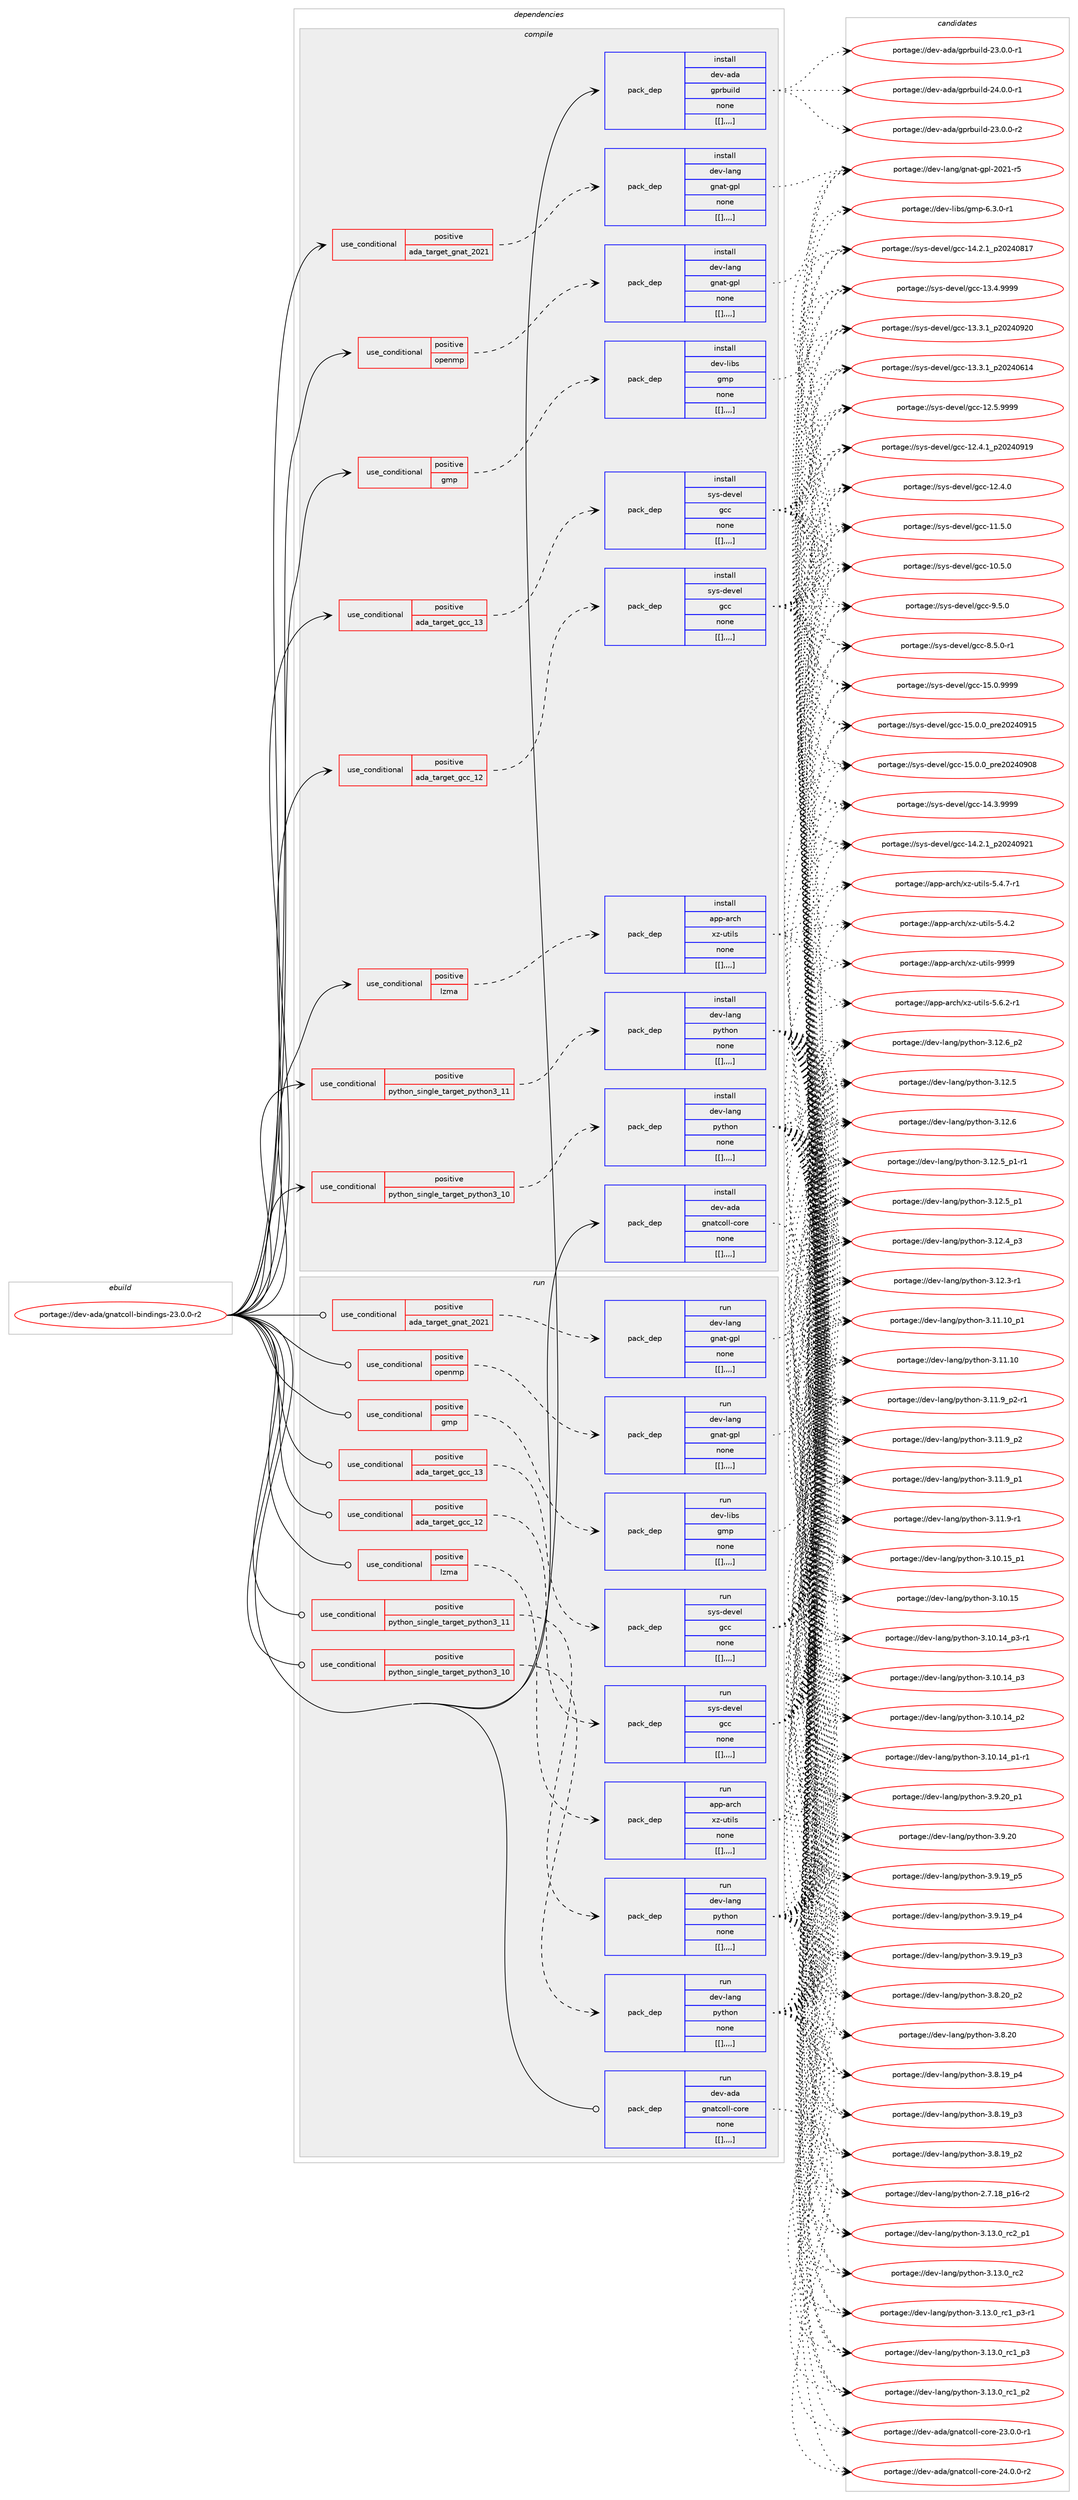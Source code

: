 digraph prolog {

# *************
# Graph options
# *************

newrank=true;
concentrate=true;
compound=true;
graph [rankdir=LR,fontname=Helvetica,fontsize=10,ranksep=1.5];#, ranksep=2.5, nodesep=0.2];
edge  [arrowhead=vee];
node  [fontname=Helvetica,fontsize=10];

# **********
# The ebuild
# **********

subgraph cluster_leftcol {
color=gray;
label=<<i>ebuild</i>>;
id [label="portage://dev-ada/gnatcoll-bindings-23.0.0-r2", color=red, width=4, href="../dev-ada/gnatcoll-bindings-23.0.0-r2.svg"];
}

# ****************
# The dependencies
# ****************

subgraph cluster_midcol {
color=gray;
label=<<i>dependencies</i>>;
subgraph cluster_compile {
fillcolor="#eeeeee";
style=filled;
label=<<i>compile</i>>;
subgraph cond16712 {
dependency63260 [label=<<TABLE BORDER="0" CELLBORDER="1" CELLSPACING="0" CELLPADDING="4"><TR><TD ROWSPAN="3" CELLPADDING="10">use_conditional</TD></TR><TR><TD>positive</TD></TR><TR><TD>ada_target_gcc_12</TD></TR></TABLE>>, shape=none, color=red];
subgraph pack45631 {
dependency63261 [label=<<TABLE BORDER="0" CELLBORDER="1" CELLSPACING="0" CELLPADDING="4" WIDTH="220"><TR><TD ROWSPAN="6" CELLPADDING="30">pack_dep</TD></TR><TR><TD WIDTH="110">install</TD></TR><TR><TD>sys-devel</TD></TR><TR><TD>gcc</TD></TR><TR><TD>none</TD></TR><TR><TD>[[],,,,]</TD></TR></TABLE>>, shape=none, color=blue];
}
dependency63260:e -> dependency63261:w [weight=20,style="dashed",arrowhead="vee"];
}
id:e -> dependency63260:w [weight=20,style="solid",arrowhead="vee"];
subgraph cond16713 {
dependency63262 [label=<<TABLE BORDER="0" CELLBORDER="1" CELLSPACING="0" CELLPADDING="4"><TR><TD ROWSPAN="3" CELLPADDING="10">use_conditional</TD></TR><TR><TD>positive</TD></TR><TR><TD>ada_target_gcc_13</TD></TR></TABLE>>, shape=none, color=red];
subgraph pack45632 {
dependency63263 [label=<<TABLE BORDER="0" CELLBORDER="1" CELLSPACING="0" CELLPADDING="4" WIDTH="220"><TR><TD ROWSPAN="6" CELLPADDING="30">pack_dep</TD></TR><TR><TD WIDTH="110">install</TD></TR><TR><TD>sys-devel</TD></TR><TR><TD>gcc</TD></TR><TR><TD>none</TD></TR><TR><TD>[[],,,,]</TD></TR></TABLE>>, shape=none, color=blue];
}
dependency63262:e -> dependency63263:w [weight=20,style="dashed",arrowhead="vee"];
}
id:e -> dependency63262:w [weight=20,style="solid",arrowhead="vee"];
subgraph cond16714 {
dependency63264 [label=<<TABLE BORDER="0" CELLBORDER="1" CELLSPACING="0" CELLPADDING="4"><TR><TD ROWSPAN="3" CELLPADDING="10">use_conditional</TD></TR><TR><TD>positive</TD></TR><TR><TD>ada_target_gnat_2021</TD></TR></TABLE>>, shape=none, color=red];
subgraph pack45633 {
dependency63265 [label=<<TABLE BORDER="0" CELLBORDER="1" CELLSPACING="0" CELLPADDING="4" WIDTH="220"><TR><TD ROWSPAN="6" CELLPADDING="30">pack_dep</TD></TR><TR><TD WIDTH="110">install</TD></TR><TR><TD>dev-lang</TD></TR><TR><TD>gnat-gpl</TD></TR><TR><TD>none</TD></TR><TR><TD>[[],,,,]</TD></TR></TABLE>>, shape=none, color=blue];
}
dependency63264:e -> dependency63265:w [weight=20,style="dashed",arrowhead="vee"];
}
id:e -> dependency63264:w [weight=20,style="solid",arrowhead="vee"];
subgraph cond16715 {
dependency63266 [label=<<TABLE BORDER="0" CELLBORDER="1" CELLSPACING="0" CELLPADDING="4"><TR><TD ROWSPAN="3" CELLPADDING="10">use_conditional</TD></TR><TR><TD>positive</TD></TR><TR><TD>gmp</TD></TR></TABLE>>, shape=none, color=red];
subgraph pack45634 {
dependency63267 [label=<<TABLE BORDER="0" CELLBORDER="1" CELLSPACING="0" CELLPADDING="4" WIDTH="220"><TR><TD ROWSPAN="6" CELLPADDING="30">pack_dep</TD></TR><TR><TD WIDTH="110">install</TD></TR><TR><TD>dev-libs</TD></TR><TR><TD>gmp</TD></TR><TR><TD>none</TD></TR><TR><TD>[[],,,,]</TD></TR></TABLE>>, shape=none, color=blue];
}
dependency63266:e -> dependency63267:w [weight=20,style="dashed",arrowhead="vee"];
}
id:e -> dependency63266:w [weight=20,style="solid",arrowhead="vee"];
subgraph cond16716 {
dependency63268 [label=<<TABLE BORDER="0" CELLBORDER="1" CELLSPACING="0" CELLPADDING="4"><TR><TD ROWSPAN="3" CELLPADDING="10">use_conditional</TD></TR><TR><TD>positive</TD></TR><TR><TD>lzma</TD></TR></TABLE>>, shape=none, color=red];
subgraph pack45635 {
dependency63269 [label=<<TABLE BORDER="0" CELLBORDER="1" CELLSPACING="0" CELLPADDING="4" WIDTH="220"><TR><TD ROWSPAN="6" CELLPADDING="30">pack_dep</TD></TR><TR><TD WIDTH="110">install</TD></TR><TR><TD>app-arch</TD></TR><TR><TD>xz-utils</TD></TR><TR><TD>none</TD></TR><TR><TD>[[],,,,]</TD></TR></TABLE>>, shape=none, color=blue];
}
dependency63268:e -> dependency63269:w [weight=20,style="dashed",arrowhead="vee"];
}
id:e -> dependency63268:w [weight=20,style="solid",arrowhead="vee"];
subgraph cond16717 {
dependency63270 [label=<<TABLE BORDER="0" CELLBORDER="1" CELLSPACING="0" CELLPADDING="4"><TR><TD ROWSPAN="3" CELLPADDING="10">use_conditional</TD></TR><TR><TD>positive</TD></TR><TR><TD>openmp</TD></TR></TABLE>>, shape=none, color=red];
subgraph pack45636 {
dependency63271 [label=<<TABLE BORDER="0" CELLBORDER="1" CELLSPACING="0" CELLPADDING="4" WIDTH="220"><TR><TD ROWSPAN="6" CELLPADDING="30">pack_dep</TD></TR><TR><TD WIDTH="110">install</TD></TR><TR><TD>dev-lang</TD></TR><TR><TD>gnat-gpl</TD></TR><TR><TD>none</TD></TR><TR><TD>[[],,,,]</TD></TR></TABLE>>, shape=none, color=blue];
}
dependency63270:e -> dependency63271:w [weight=20,style="dashed",arrowhead="vee"];
}
id:e -> dependency63270:w [weight=20,style="solid",arrowhead="vee"];
subgraph cond16718 {
dependency63272 [label=<<TABLE BORDER="0" CELLBORDER="1" CELLSPACING="0" CELLPADDING="4"><TR><TD ROWSPAN="3" CELLPADDING="10">use_conditional</TD></TR><TR><TD>positive</TD></TR><TR><TD>python_single_target_python3_10</TD></TR></TABLE>>, shape=none, color=red];
subgraph pack45637 {
dependency63273 [label=<<TABLE BORDER="0" CELLBORDER="1" CELLSPACING="0" CELLPADDING="4" WIDTH="220"><TR><TD ROWSPAN="6" CELLPADDING="30">pack_dep</TD></TR><TR><TD WIDTH="110">install</TD></TR><TR><TD>dev-lang</TD></TR><TR><TD>python</TD></TR><TR><TD>none</TD></TR><TR><TD>[[],,,,]</TD></TR></TABLE>>, shape=none, color=blue];
}
dependency63272:e -> dependency63273:w [weight=20,style="dashed",arrowhead="vee"];
}
id:e -> dependency63272:w [weight=20,style="solid",arrowhead="vee"];
subgraph cond16719 {
dependency63274 [label=<<TABLE BORDER="0" CELLBORDER="1" CELLSPACING="0" CELLPADDING="4"><TR><TD ROWSPAN="3" CELLPADDING="10">use_conditional</TD></TR><TR><TD>positive</TD></TR><TR><TD>python_single_target_python3_11</TD></TR></TABLE>>, shape=none, color=red];
subgraph pack45638 {
dependency63275 [label=<<TABLE BORDER="0" CELLBORDER="1" CELLSPACING="0" CELLPADDING="4" WIDTH="220"><TR><TD ROWSPAN="6" CELLPADDING="30">pack_dep</TD></TR><TR><TD WIDTH="110">install</TD></TR><TR><TD>dev-lang</TD></TR><TR><TD>python</TD></TR><TR><TD>none</TD></TR><TR><TD>[[],,,,]</TD></TR></TABLE>>, shape=none, color=blue];
}
dependency63274:e -> dependency63275:w [weight=20,style="dashed",arrowhead="vee"];
}
id:e -> dependency63274:w [weight=20,style="solid",arrowhead="vee"];
subgraph pack45639 {
dependency63276 [label=<<TABLE BORDER="0" CELLBORDER="1" CELLSPACING="0" CELLPADDING="4" WIDTH="220"><TR><TD ROWSPAN="6" CELLPADDING="30">pack_dep</TD></TR><TR><TD WIDTH="110">install</TD></TR><TR><TD>dev-ada</TD></TR><TR><TD>gnatcoll-core</TD></TR><TR><TD>none</TD></TR><TR><TD>[[],,,,]</TD></TR></TABLE>>, shape=none, color=blue];
}
id:e -> dependency63276:w [weight=20,style="solid",arrowhead="vee"];
subgraph pack45640 {
dependency63277 [label=<<TABLE BORDER="0" CELLBORDER="1" CELLSPACING="0" CELLPADDING="4" WIDTH="220"><TR><TD ROWSPAN="6" CELLPADDING="30">pack_dep</TD></TR><TR><TD WIDTH="110">install</TD></TR><TR><TD>dev-ada</TD></TR><TR><TD>gprbuild</TD></TR><TR><TD>none</TD></TR><TR><TD>[[],,,,]</TD></TR></TABLE>>, shape=none, color=blue];
}
id:e -> dependency63277:w [weight=20,style="solid",arrowhead="vee"];
}
subgraph cluster_compileandrun {
fillcolor="#eeeeee";
style=filled;
label=<<i>compile and run</i>>;
}
subgraph cluster_run {
fillcolor="#eeeeee";
style=filled;
label=<<i>run</i>>;
subgraph cond16720 {
dependency63278 [label=<<TABLE BORDER="0" CELLBORDER="1" CELLSPACING="0" CELLPADDING="4"><TR><TD ROWSPAN="3" CELLPADDING="10">use_conditional</TD></TR><TR><TD>positive</TD></TR><TR><TD>ada_target_gcc_12</TD></TR></TABLE>>, shape=none, color=red];
subgraph pack45641 {
dependency63279 [label=<<TABLE BORDER="0" CELLBORDER="1" CELLSPACING="0" CELLPADDING="4" WIDTH="220"><TR><TD ROWSPAN="6" CELLPADDING="30">pack_dep</TD></TR><TR><TD WIDTH="110">run</TD></TR><TR><TD>sys-devel</TD></TR><TR><TD>gcc</TD></TR><TR><TD>none</TD></TR><TR><TD>[[],,,,]</TD></TR></TABLE>>, shape=none, color=blue];
}
dependency63278:e -> dependency63279:w [weight=20,style="dashed",arrowhead="vee"];
}
id:e -> dependency63278:w [weight=20,style="solid",arrowhead="odot"];
subgraph cond16721 {
dependency63280 [label=<<TABLE BORDER="0" CELLBORDER="1" CELLSPACING="0" CELLPADDING="4"><TR><TD ROWSPAN="3" CELLPADDING="10">use_conditional</TD></TR><TR><TD>positive</TD></TR><TR><TD>ada_target_gcc_13</TD></TR></TABLE>>, shape=none, color=red];
subgraph pack45642 {
dependency63281 [label=<<TABLE BORDER="0" CELLBORDER="1" CELLSPACING="0" CELLPADDING="4" WIDTH="220"><TR><TD ROWSPAN="6" CELLPADDING="30">pack_dep</TD></TR><TR><TD WIDTH="110">run</TD></TR><TR><TD>sys-devel</TD></TR><TR><TD>gcc</TD></TR><TR><TD>none</TD></TR><TR><TD>[[],,,,]</TD></TR></TABLE>>, shape=none, color=blue];
}
dependency63280:e -> dependency63281:w [weight=20,style="dashed",arrowhead="vee"];
}
id:e -> dependency63280:w [weight=20,style="solid",arrowhead="odot"];
subgraph cond16722 {
dependency63282 [label=<<TABLE BORDER="0" CELLBORDER="1" CELLSPACING="0" CELLPADDING="4"><TR><TD ROWSPAN="3" CELLPADDING="10">use_conditional</TD></TR><TR><TD>positive</TD></TR><TR><TD>ada_target_gnat_2021</TD></TR></TABLE>>, shape=none, color=red];
subgraph pack45643 {
dependency63283 [label=<<TABLE BORDER="0" CELLBORDER="1" CELLSPACING="0" CELLPADDING="4" WIDTH="220"><TR><TD ROWSPAN="6" CELLPADDING="30">pack_dep</TD></TR><TR><TD WIDTH="110">run</TD></TR><TR><TD>dev-lang</TD></TR><TR><TD>gnat-gpl</TD></TR><TR><TD>none</TD></TR><TR><TD>[[],,,,]</TD></TR></TABLE>>, shape=none, color=blue];
}
dependency63282:e -> dependency63283:w [weight=20,style="dashed",arrowhead="vee"];
}
id:e -> dependency63282:w [weight=20,style="solid",arrowhead="odot"];
subgraph cond16723 {
dependency63284 [label=<<TABLE BORDER="0" CELLBORDER="1" CELLSPACING="0" CELLPADDING="4"><TR><TD ROWSPAN="3" CELLPADDING="10">use_conditional</TD></TR><TR><TD>positive</TD></TR><TR><TD>gmp</TD></TR></TABLE>>, shape=none, color=red];
subgraph pack45644 {
dependency63285 [label=<<TABLE BORDER="0" CELLBORDER="1" CELLSPACING="0" CELLPADDING="4" WIDTH="220"><TR><TD ROWSPAN="6" CELLPADDING="30">pack_dep</TD></TR><TR><TD WIDTH="110">run</TD></TR><TR><TD>dev-libs</TD></TR><TR><TD>gmp</TD></TR><TR><TD>none</TD></TR><TR><TD>[[],,,,]</TD></TR></TABLE>>, shape=none, color=blue];
}
dependency63284:e -> dependency63285:w [weight=20,style="dashed",arrowhead="vee"];
}
id:e -> dependency63284:w [weight=20,style="solid",arrowhead="odot"];
subgraph cond16724 {
dependency63286 [label=<<TABLE BORDER="0" CELLBORDER="1" CELLSPACING="0" CELLPADDING="4"><TR><TD ROWSPAN="3" CELLPADDING="10">use_conditional</TD></TR><TR><TD>positive</TD></TR><TR><TD>lzma</TD></TR></TABLE>>, shape=none, color=red];
subgraph pack45645 {
dependency63287 [label=<<TABLE BORDER="0" CELLBORDER="1" CELLSPACING="0" CELLPADDING="4" WIDTH="220"><TR><TD ROWSPAN="6" CELLPADDING="30">pack_dep</TD></TR><TR><TD WIDTH="110">run</TD></TR><TR><TD>app-arch</TD></TR><TR><TD>xz-utils</TD></TR><TR><TD>none</TD></TR><TR><TD>[[],,,,]</TD></TR></TABLE>>, shape=none, color=blue];
}
dependency63286:e -> dependency63287:w [weight=20,style="dashed",arrowhead="vee"];
}
id:e -> dependency63286:w [weight=20,style="solid",arrowhead="odot"];
subgraph cond16725 {
dependency63288 [label=<<TABLE BORDER="0" CELLBORDER="1" CELLSPACING="0" CELLPADDING="4"><TR><TD ROWSPAN="3" CELLPADDING="10">use_conditional</TD></TR><TR><TD>positive</TD></TR><TR><TD>openmp</TD></TR></TABLE>>, shape=none, color=red];
subgraph pack45646 {
dependency63289 [label=<<TABLE BORDER="0" CELLBORDER="1" CELLSPACING="0" CELLPADDING="4" WIDTH="220"><TR><TD ROWSPAN="6" CELLPADDING="30">pack_dep</TD></TR><TR><TD WIDTH="110">run</TD></TR><TR><TD>dev-lang</TD></TR><TR><TD>gnat-gpl</TD></TR><TR><TD>none</TD></TR><TR><TD>[[],,,,]</TD></TR></TABLE>>, shape=none, color=blue];
}
dependency63288:e -> dependency63289:w [weight=20,style="dashed",arrowhead="vee"];
}
id:e -> dependency63288:w [weight=20,style="solid",arrowhead="odot"];
subgraph cond16726 {
dependency63290 [label=<<TABLE BORDER="0" CELLBORDER="1" CELLSPACING="0" CELLPADDING="4"><TR><TD ROWSPAN="3" CELLPADDING="10">use_conditional</TD></TR><TR><TD>positive</TD></TR><TR><TD>python_single_target_python3_10</TD></TR></TABLE>>, shape=none, color=red];
subgraph pack45647 {
dependency63291 [label=<<TABLE BORDER="0" CELLBORDER="1" CELLSPACING="0" CELLPADDING="4" WIDTH="220"><TR><TD ROWSPAN="6" CELLPADDING="30">pack_dep</TD></TR><TR><TD WIDTH="110">run</TD></TR><TR><TD>dev-lang</TD></TR><TR><TD>python</TD></TR><TR><TD>none</TD></TR><TR><TD>[[],,,,]</TD></TR></TABLE>>, shape=none, color=blue];
}
dependency63290:e -> dependency63291:w [weight=20,style="dashed",arrowhead="vee"];
}
id:e -> dependency63290:w [weight=20,style="solid",arrowhead="odot"];
subgraph cond16727 {
dependency63292 [label=<<TABLE BORDER="0" CELLBORDER="1" CELLSPACING="0" CELLPADDING="4"><TR><TD ROWSPAN="3" CELLPADDING="10">use_conditional</TD></TR><TR><TD>positive</TD></TR><TR><TD>python_single_target_python3_11</TD></TR></TABLE>>, shape=none, color=red];
subgraph pack45648 {
dependency63293 [label=<<TABLE BORDER="0" CELLBORDER="1" CELLSPACING="0" CELLPADDING="4" WIDTH="220"><TR><TD ROWSPAN="6" CELLPADDING="30">pack_dep</TD></TR><TR><TD WIDTH="110">run</TD></TR><TR><TD>dev-lang</TD></TR><TR><TD>python</TD></TR><TR><TD>none</TD></TR><TR><TD>[[],,,,]</TD></TR></TABLE>>, shape=none, color=blue];
}
dependency63292:e -> dependency63293:w [weight=20,style="dashed",arrowhead="vee"];
}
id:e -> dependency63292:w [weight=20,style="solid",arrowhead="odot"];
subgraph pack45649 {
dependency63294 [label=<<TABLE BORDER="0" CELLBORDER="1" CELLSPACING="0" CELLPADDING="4" WIDTH="220"><TR><TD ROWSPAN="6" CELLPADDING="30">pack_dep</TD></TR><TR><TD WIDTH="110">run</TD></TR><TR><TD>dev-ada</TD></TR><TR><TD>gnatcoll-core</TD></TR><TR><TD>none</TD></TR><TR><TD>[[],,,,]</TD></TR></TABLE>>, shape=none, color=blue];
}
id:e -> dependency63294:w [weight=20,style="solid",arrowhead="odot"];
}
}

# **************
# The candidates
# **************

subgraph cluster_choices {
rank=same;
color=gray;
label=<<i>candidates</i>>;

subgraph choice45631 {
color=black;
nodesep=1;
choice1151211154510010111810110847103999945495346484657575757 [label="portage://sys-devel/gcc-15.0.9999", color=red, width=4,href="../sys-devel/gcc-15.0.9999.svg"];
choice1151211154510010111810110847103999945495346484648951121141015048505248574953 [label="portage://sys-devel/gcc-15.0.0_pre20240915", color=red, width=4,href="../sys-devel/gcc-15.0.0_pre20240915.svg"];
choice1151211154510010111810110847103999945495346484648951121141015048505248574856 [label="portage://sys-devel/gcc-15.0.0_pre20240908", color=red, width=4,href="../sys-devel/gcc-15.0.0_pre20240908.svg"];
choice1151211154510010111810110847103999945495246514657575757 [label="portage://sys-devel/gcc-14.3.9999", color=red, width=4,href="../sys-devel/gcc-14.3.9999.svg"];
choice1151211154510010111810110847103999945495246504649951125048505248575049 [label="portage://sys-devel/gcc-14.2.1_p20240921", color=red, width=4,href="../sys-devel/gcc-14.2.1_p20240921.svg"];
choice1151211154510010111810110847103999945495246504649951125048505248564955 [label="portage://sys-devel/gcc-14.2.1_p20240817", color=red, width=4,href="../sys-devel/gcc-14.2.1_p20240817.svg"];
choice1151211154510010111810110847103999945495146524657575757 [label="portage://sys-devel/gcc-13.4.9999", color=red, width=4,href="../sys-devel/gcc-13.4.9999.svg"];
choice1151211154510010111810110847103999945495146514649951125048505248575048 [label="portage://sys-devel/gcc-13.3.1_p20240920", color=red, width=4,href="../sys-devel/gcc-13.3.1_p20240920.svg"];
choice1151211154510010111810110847103999945495146514649951125048505248544952 [label="portage://sys-devel/gcc-13.3.1_p20240614", color=red, width=4,href="../sys-devel/gcc-13.3.1_p20240614.svg"];
choice1151211154510010111810110847103999945495046534657575757 [label="portage://sys-devel/gcc-12.5.9999", color=red, width=4,href="../sys-devel/gcc-12.5.9999.svg"];
choice1151211154510010111810110847103999945495046524649951125048505248574957 [label="portage://sys-devel/gcc-12.4.1_p20240919", color=red, width=4,href="../sys-devel/gcc-12.4.1_p20240919.svg"];
choice1151211154510010111810110847103999945495046524648 [label="portage://sys-devel/gcc-12.4.0", color=red, width=4,href="../sys-devel/gcc-12.4.0.svg"];
choice1151211154510010111810110847103999945494946534648 [label="portage://sys-devel/gcc-11.5.0", color=red, width=4,href="../sys-devel/gcc-11.5.0.svg"];
choice1151211154510010111810110847103999945494846534648 [label="portage://sys-devel/gcc-10.5.0", color=red, width=4,href="../sys-devel/gcc-10.5.0.svg"];
choice11512111545100101118101108471039999455746534648 [label="portage://sys-devel/gcc-9.5.0", color=red, width=4,href="../sys-devel/gcc-9.5.0.svg"];
choice115121115451001011181011084710399994556465346484511449 [label="portage://sys-devel/gcc-8.5.0-r1", color=red, width=4,href="../sys-devel/gcc-8.5.0-r1.svg"];
dependency63261:e -> choice1151211154510010111810110847103999945495346484657575757:w [style=dotted,weight="100"];
dependency63261:e -> choice1151211154510010111810110847103999945495346484648951121141015048505248574953:w [style=dotted,weight="100"];
dependency63261:e -> choice1151211154510010111810110847103999945495346484648951121141015048505248574856:w [style=dotted,weight="100"];
dependency63261:e -> choice1151211154510010111810110847103999945495246514657575757:w [style=dotted,weight="100"];
dependency63261:e -> choice1151211154510010111810110847103999945495246504649951125048505248575049:w [style=dotted,weight="100"];
dependency63261:e -> choice1151211154510010111810110847103999945495246504649951125048505248564955:w [style=dotted,weight="100"];
dependency63261:e -> choice1151211154510010111810110847103999945495146524657575757:w [style=dotted,weight="100"];
dependency63261:e -> choice1151211154510010111810110847103999945495146514649951125048505248575048:w [style=dotted,weight="100"];
dependency63261:e -> choice1151211154510010111810110847103999945495146514649951125048505248544952:w [style=dotted,weight="100"];
dependency63261:e -> choice1151211154510010111810110847103999945495046534657575757:w [style=dotted,weight="100"];
dependency63261:e -> choice1151211154510010111810110847103999945495046524649951125048505248574957:w [style=dotted,weight="100"];
dependency63261:e -> choice1151211154510010111810110847103999945495046524648:w [style=dotted,weight="100"];
dependency63261:e -> choice1151211154510010111810110847103999945494946534648:w [style=dotted,weight="100"];
dependency63261:e -> choice1151211154510010111810110847103999945494846534648:w [style=dotted,weight="100"];
dependency63261:e -> choice11512111545100101118101108471039999455746534648:w [style=dotted,weight="100"];
dependency63261:e -> choice115121115451001011181011084710399994556465346484511449:w [style=dotted,weight="100"];
}
subgraph choice45632 {
color=black;
nodesep=1;
choice1151211154510010111810110847103999945495346484657575757 [label="portage://sys-devel/gcc-15.0.9999", color=red, width=4,href="../sys-devel/gcc-15.0.9999.svg"];
choice1151211154510010111810110847103999945495346484648951121141015048505248574953 [label="portage://sys-devel/gcc-15.0.0_pre20240915", color=red, width=4,href="../sys-devel/gcc-15.0.0_pre20240915.svg"];
choice1151211154510010111810110847103999945495346484648951121141015048505248574856 [label="portage://sys-devel/gcc-15.0.0_pre20240908", color=red, width=4,href="../sys-devel/gcc-15.0.0_pre20240908.svg"];
choice1151211154510010111810110847103999945495246514657575757 [label="portage://sys-devel/gcc-14.3.9999", color=red, width=4,href="../sys-devel/gcc-14.3.9999.svg"];
choice1151211154510010111810110847103999945495246504649951125048505248575049 [label="portage://sys-devel/gcc-14.2.1_p20240921", color=red, width=4,href="../sys-devel/gcc-14.2.1_p20240921.svg"];
choice1151211154510010111810110847103999945495246504649951125048505248564955 [label="portage://sys-devel/gcc-14.2.1_p20240817", color=red, width=4,href="../sys-devel/gcc-14.2.1_p20240817.svg"];
choice1151211154510010111810110847103999945495146524657575757 [label="portage://sys-devel/gcc-13.4.9999", color=red, width=4,href="../sys-devel/gcc-13.4.9999.svg"];
choice1151211154510010111810110847103999945495146514649951125048505248575048 [label="portage://sys-devel/gcc-13.3.1_p20240920", color=red, width=4,href="../sys-devel/gcc-13.3.1_p20240920.svg"];
choice1151211154510010111810110847103999945495146514649951125048505248544952 [label="portage://sys-devel/gcc-13.3.1_p20240614", color=red, width=4,href="../sys-devel/gcc-13.3.1_p20240614.svg"];
choice1151211154510010111810110847103999945495046534657575757 [label="portage://sys-devel/gcc-12.5.9999", color=red, width=4,href="../sys-devel/gcc-12.5.9999.svg"];
choice1151211154510010111810110847103999945495046524649951125048505248574957 [label="portage://sys-devel/gcc-12.4.1_p20240919", color=red, width=4,href="../sys-devel/gcc-12.4.1_p20240919.svg"];
choice1151211154510010111810110847103999945495046524648 [label="portage://sys-devel/gcc-12.4.0", color=red, width=4,href="../sys-devel/gcc-12.4.0.svg"];
choice1151211154510010111810110847103999945494946534648 [label="portage://sys-devel/gcc-11.5.0", color=red, width=4,href="../sys-devel/gcc-11.5.0.svg"];
choice1151211154510010111810110847103999945494846534648 [label="portage://sys-devel/gcc-10.5.0", color=red, width=4,href="../sys-devel/gcc-10.5.0.svg"];
choice11512111545100101118101108471039999455746534648 [label="portage://sys-devel/gcc-9.5.0", color=red, width=4,href="../sys-devel/gcc-9.5.0.svg"];
choice115121115451001011181011084710399994556465346484511449 [label="portage://sys-devel/gcc-8.5.0-r1", color=red, width=4,href="../sys-devel/gcc-8.5.0-r1.svg"];
dependency63263:e -> choice1151211154510010111810110847103999945495346484657575757:w [style=dotted,weight="100"];
dependency63263:e -> choice1151211154510010111810110847103999945495346484648951121141015048505248574953:w [style=dotted,weight="100"];
dependency63263:e -> choice1151211154510010111810110847103999945495346484648951121141015048505248574856:w [style=dotted,weight="100"];
dependency63263:e -> choice1151211154510010111810110847103999945495246514657575757:w [style=dotted,weight="100"];
dependency63263:e -> choice1151211154510010111810110847103999945495246504649951125048505248575049:w [style=dotted,weight="100"];
dependency63263:e -> choice1151211154510010111810110847103999945495246504649951125048505248564955:w [style=dotted,weight="100"];
dependency63263:e -> choice1151211154510010111810110847103999945495146524657575757:w [style=dotted,weight="100"];
dependency63263:e -> choice1151211154510010111810110847103999945495146514649951125048505248575048:w [style=dotted,weight="100"];
dependency63263:e -> choice1151211154510010111810110847103999945495146514649951125048505248544952:w [style=dotted,weight="100"];
dependency63263:e -> choice1151211154510010111810110847103999945495046534657575757:w [style=dotted,weight="100"];
dependency63263:e -> choice1151211154510010111810110847103999945495046524649951125048505248574957:w [style=dotted,weight="100"];
dependency63263:e -> choice1151211154510010111810110847103999945495046524648:w [style=dotted,weight="100"];
dependency63263:e -> choice1151211154510010111810110847103999945494946534648:w [style=dotted,weight="100"];
dependency63263:e -> choice1151211154510010111810110847103999945494846534648:w [style=dotted,weight="100"];
dependency63263:e -> choice11512111545100101118101108471039999455746534648:w [style=dotted,weight="100"];
dependency63263:e -> choice115121115451001011181011084710399994556465346484511449:w [style=dotted,weight="100"];
}
subgraph choice45633 {
color=black;
nodesep=1;
choice100101118451089711010347103110971164510311210845504850494511453 [label="portage://dev-lang/gnat-gpl-2021-r5", color=red, width=4,href="../dev-lang/gnat-gpl-2021-r5.svg"];
dependency63265:e -> choice100101118451089711010347103110971164510311210845504850494511453:w [style=dotted,weight="100"];
}
subgraph choice45634 {
color=black;
nodesep=1;
choice1001011184510810598115471031091124554465146484511449 [label="portage://dev-libs/gmp-6.3.0-r1", color=red, width=4,href="../dev-libs/gmp-6.3.0-r1.svg"];
dependency63267:e -> choice1001011184510810598115471031091124554465146484511449:w [style=dotted,weight="100"];
}
subgraph choice45635 {
color=black;
nodesep=1;
choice9711211245971149910447120122451171161051081154557575757 [label="portage://app-arch/xz-utils-9999", color=red, width=4,href="../app-arch/xz-utils-9999.svg"];
choice9711211245971149910447120122451171161051081154553465446504511449 [label="portage://app-arch/xz-utils-5.6.2-r1", color=red, width=4,href="../app-arch/xz-utils-5.6.2-r1.svg"];
choice9711211245971149910447120122451171161051081154553465246554511449 [label="portage://app-arch/xz-utils-5.4.7-r1", color=red, width=4,href="../app-arch/xz-utils-5.4.7-r1.svg"];
choice971121124597114991044712012245117116105108115455346524650 [label="portage://app-arch/xz-utils-5.4.2", color=red, width=4,href="../app-arch/xz-utils-5.4.2.svg"];
dependency63269:e -> choice9711211245971149910447120122451171161051081154557575757:w [style=dotted,weight="100"];
dependency63269:e -> choice9711211245971149910447120122451171161051081154553465446504511449:w [style=dotted,weight="100"];
dependency63269:e -> choice9711211245971149910447120122451171161051081154553465246554511449:w [style=dotted,weight="100"];
dependency63269:e -> choice971121124597114991044712012245117116105108115455346524650:w [style=dotted,weight="100"];
}
subgraph choice45636 {
color=black;
nodesep=1;
choice100101118451089711010347103110971164510311210845504850494511453 [label="portage://dev-lang/gnat-gpl-2021-r5", color=red, width=4,href="../dev-lang/gnat-gpl-2021-r5.svg"];
dependency63271:e -> choice100101118451089711010347103110971164510311210845504850494511453:w [style=dotted,weight="100"];
}
subgraph choice45637 {
color=black;
nodesep=1;
choice100101118451089711010347112121116104111110455146495146489511499509511249 [label="portage://dev-lang/python-3.13.0_rc2_p1", color=red, width=4,href="../dev-lang/python-3.13.0_rc2_p1.svg"];
choice10010111845108971101034711212111610411111045514649514648951149950 [label="portage://dev-lang/python-3.13.0_rc2", color=red, width=4,href="../dev-lang/python-3.13.0_rc2.svg"];
choice1001011184510897110103471121211161041111104551464951464895114994995112514511449 [label="portage://dev-lang/python-3.13.0_rc1_p3-r1", color=red, width=4,href="../dev-lang/python-3.13.0_rc1_p3-r1.svg"];
choice100101118451089711010347112121116104111110455146495146489511499499511251 [label="portage://dev-lang/python-3.13.0_rc1_p3", color=red, width=4,href="../dev-lang/python-3.13.0_rc1_p3.svg"];
choice100101118451089711010347112121116104111110455146495146489511499499511250 [label="portage://dev-lang/python-3.13.0_rc1_p2", color=red, width=4,href="../dev-lang/python-3.13.0_rc1_p2.svg"];
choice100101118451089711010347112121116104111110455146495046549511250 [label="portage://dev-lang/python-3.12.6_p2", color=red, width=4,href="../dev-lang/python-3.12.6_p2.svg"];
choice10010111845108971101034711212111610411111045514649504654 [label="portage://dev-lang/python-3.12.6", color=red, width=4,href="../dev-lang/python-3.12.6.svg"];
choice1001011184510897110103471121211161041111104551464950465395112494511449 [label="portage://dev-lang/python-3.12.5_p1-r1", color=red, width=4,href="../dev-lang/python-3.12.5_p1-r1.svg"];
choice100101118451089711010347112121116104111110455146495046539511249 [label="portage://dev-lang/python-3.12.5_p1", color=red, width=4,href="../dev-lang/python-3.12.5_p1.svg"];
choice10010111845108971101034711212111610411111045514649504653 [label="portage://dev-lang/python-3.12.5", color=red, width=4,href="../dev-lang/python-3.12.5.svg"];
choice100101118451089711010347112121116104111110455146495046529511251 [label="portage://dev-lang/python-3.12.4_p3", color=red, width=4,href="../dev-lang/python-3.12.4_p3.svg"];
choice100101118451089711010347112121116104111110455146495046514511449 [label="portage://dev-lang/python-3.12.3-r1", color=red, width=4,href="../dev-lang/python-3.12.3-r1.svg"];
choice10010111845108971101034711212111610411111045514649494649489511249 [label="portage://dev-lang/python-3.11.10_p1", color=red, width=4,href="../dev-lang/python-3.11.10_p1.svg"];
choice1001011184510897110103471121211161041111104551464949464948 [label="portage://dev-lang/python-3.11.10", color=red, width=4,href="../dev-lang/python-3.11.10.svg"];
choice1001011184510897110103471121211161041111104551464949465795112504511449 [label="portage://dev-lang/python-3.11.9_p2-r1", color=red, width=4,href="../dev-lang/python-3.11.9_p2-r1.svg"];
choice100101118451089711010347112121116104111110455146494946579511250 [label="portage://dev-lang/python-3.11.9_p2", color=red, width=4,href="../dev-lang/python-3.11.9_p2.svg"];
choice100101118451089711010347112121116104111110455146494946579511249 [label="portage://dev-lang/python-3.11.9_p1", color=red, width=4,href="../dev-lang/python-3.11.9_p1.svg"];
choice100101118451089711010347112121116104111110455146494946574511449 [label="portage://dev-lang/python-3.11.9-r1", color=red, width=4,href="../dev-lang/python-3.11.9-r1.svg"];
choice10010111845108971101034711212111610411111045514649484649539511249 [label="portage://dev-lang/python-3.10.15_p1", color=red, width=4,href="../dev-lang/python-3.10.15_p1.svg"];
choice1001011184510897110103471121211161041111104551464948464953 [label="portage://dev-lang/python-3.10.15", color=red, width=4,href="../dev-lang/python-3.10.15.svg"];
choice100101118451089711010347112121116104111110455146494846495295112514511449 [label="portage://dev-lang/python-3.10.14_p3-r1", color=red, width=4,href="../dev-lang/python-3.10.14_p3-r1.svg"];
choice10010111845108971101034711212111610411111045514649484649529511251 [label="portage://dev-lang/python-3.10.14_p3", color=red, width=4,href="../dev-lang/python-3.10.14_p3.svg"];
choice10010111845108971101034711212111610411111045514649484649529511250 [label="portage://dev-lang/python-3.10.14_p2", color=red, width=4,href="../dev-lang/python-3.10.14_p2.svg"];
choice100101118451089711010347112121116104111110455146494846495295112494511449 [label="portage://dev-lang/python-3.10.14_p1-r1", color=red, width=4,href="../dev-lang/python-3.10.14_p1-r1.svg"];
choice100101118451089711010347112121116104111110455146574650489511249 [label="portage://dev-lang/python-3.9.20_p1", color=red, width=4,href="../dev-lang/python-3.9.20_p1.svg"];
choice10010111845108971101034711212111610411111045514657465048 [label="portage://dev-lang/python-3.9.20", color=red, width=4,href="../dev-lang/python-3.9.20.svg"];
choice100101118451089711010347112121116104111110455146574649579511253 [label="portage://dev-lang/python-3.9.19_p5", color=red, width=4,href="../dev-lang/python-3.9.19_p5.svg"];
choice100101118451089711010347112121116104111110455146574649579511252 [label="portage://dev-lang/python-3.9.19_p4", color=red, width=4,href="../dev-lang/python-3.9.19_p4.svg"];
choice100101118451089711010347112121116104111110455146574649579511251 [label="portage://dev-lang/python-3.9.19_p3", color=red, width=4,href="../dev-lang/python-3.9.19_p3.svg"];
choice100101118451089711010347112121116104111110455146564650489511250 [label="portage://dev-lang/python-3.8.20_p2", color=red, width=4,href="../dev-lang/python-3.8.20_p2.svg"];
choice10010111845108971101034711212111610411111045514656465048 [label="portage://dev-lang/python-3.8.20", color=red, width=4,href="../dev-lang/python-3.8.20.svg"];
choice100101118451089711010347112121116104111110455146564649579511252 [label="portage://dev-lang/python-3.8.19_p4", color=red, width=4,href="../dev-lang/python-3.8.19_p4.svg"];
choice100101118451089711010347112121116104111110455146564649579511251 [label="portage://dev-lang/python-3.8.19_p3", color=red, width=4,href="../dev-lang/python-3.8.19_p3.svg"];
choice100101118451089711010347112121116104111110455146564649579511250 [label="portage://dev-lang/python-3.8.19_p2", color=red, width=4,href="../dev-lang/python-3.8.19_p2.svg"];
choice100101118451089711010347112121116104111110455046554649569511249544511450 [label="portage://dev-lang/python-2.7.18_p16-r2", color=red, width=4,href="../dev-lang/python-2.7.18_p16-r2.svg"];
dependency63273:e -> choice100101118451089711010347112121116104111110455146495146489511499509511249:w [style=dotted,weight="100"];
dependency63273:e -> choice10010111845108971101034711212111610411111045514649514648951149950:w [style=dotted,weight="100"];
dependency63273:e -> choice1001011184510897110103471121211161041111104551464951464895114994995112514511449:w [style=dotted,weight="100"];
dependency63273:e -> choice100101118451089711010347112121116104111110455146495146489511499499511251:w [style=dotted,weight="100"];
dependency63273:e -> choice100101118451089711010347112121116104111110455146495146489511499499511250:w [style=dotted,weight="100"];
dependency63273:e -> choice100101118451089711010347112121116104111110455146495046549511250:w [style=dotted,weight="100"];
dependency63273:e -> choice10010111845108971101034711212111610411111045514649504654:w [style=dotted,weight="100"];
dependency63273:e -> choice1001011184510897110103471121211161041111104551464950465395112494511449:w [style=dotted,weight="100"];
dependency63273:e -> choice100101118451089711010347112121116104111110455146495046539511249:w [style=dotted,weight="100"];
dependency63273:e -> choice10010111845108971101034711212111610411111045514649504653:w [style=dotted,weight="100"];
dependency63273:e -> choice100101118451089711010347112121116104111110455146495046529511251:w [style=dotted,weight="100"];
dependency63273:e -> choice100101118451089711010347112121116104111110455146495046514511449:w [style=dotted,weight="100"];
dependency63273:e -> choice10010111845108971101034711212111610411111045514649494649489511249:w [style=dotted,weight="100"];
dependency63273:e -> choice1001011184510897110103471121211161041111104551464949464948:w [style=dotted,weight="100"];
dependency63273:e -> choice1001011184510897110103471121211161041111104551464949465795112504511449:w [style=dotted,weight="100"];
dependency63273:e -> choice100101118451089711010347112121116104111110455146494946579511250:w [style=dotted,weight="100"];
dependency63273:e -> choice100101118451089711010347112121116104111110455146494946579511249:w [style=dotted,weight="100"];
dependency63273:e -> choice100101118451089711010347112121116104111110455146494946574511449:w [style=dotted,weight="100"];
dependency63273:e -> choice10010111845108971101034711212111610411111045514649484649539511249:w [style=dotted,weight="100"];
dependency63273:e -> choice1001011184510897110103471121211161041111104551464948464953:w [style=dotted,weight="100"];
dependency63273:e -> choice100101118451089711010347112121116104111110455146494846495295112514511449:w [style=dotted,weight="100"];
dependency63273:e -> choice10010111845108971101034711212111610411111045514649484649529511251:w [style=dotted,weight="100"];
dependency63273:e -> choice10010111845108971101034711212111610411111045514649484649529511250:w [style=dotted,weight="100"];
dependency63273:e -> choice100101118451089711010347112121116104111110455146494846495295112494511449:w [style=dotted,weight="100"];
dependency63273:e -> choice100101118451089711010347112121116104111110455146574650489511249:w [style=dotted,weight="100"];
dependency63273:e -> choice10010111845108971101034711212111610411111045514657465048:w [style=dotted,weight="100"];
dependency63273:e -> choice100101118451089711010347112121116104111110455146574649579511253:w [style=dotted,weight="100"];
dependency63273:e -> choice100101118451089711010347112121116104111110455146574649579511252:w [style=dotted,weight="100"];
dependency63273:e -> choice100101118451089711010347112121116104111110455146574649579511251:w [style=dotted,weight="100"];
dependency63273:e -> choice100101118451089711010347112121116104111110455146564650489511250:w [style=dotted,weight="100"];
dependency63273:e -> choice10010111845108971101034711212111610411111045514656465048:w [style=dotted,weight="100"];
dependency63273:e -> choice100101118451089711010347112121116104111110455146564649579511252:w [style=dotted,weight="100"];
dependency63273:e -> choice100101118451089711010347112121116104111110455146564649579511251:w [style=dotted,weight="100"];
dependency63273:e -> choice100101118451089711010347112121116104111110455146564649579511250:w [style=dotted,weight="100"];
dependency63273:e -> choice100101118451089711010347112121116104111110455046554649569511249544511450:w [style=dotted,weight="100"];
}
subgraph choice45638 {
color=black;
nodesep=1;
choice100101118451089711010347112121116104111110455146495146489511499509511249 [label="portage://dev-lang/python-3.13.0_rc2_p1", color=red, width=4,href="../dev-lang/python-3.13.0_rc2_p1.svg"];
choice10010111845108971101034711212111610411111045514649514648951149950 [label="portage://dev-lang/python-3.13.0_rc2", color=red, width=4,href="../dev-lang/python-3.13.0_rc2.svg"];
choice1001011184510897110103471121211161041111104551464951464895114994995112514511449 [label="portage://dev-lang/python-3.13.0_rc1_p3-r1", color=red, width=4,href="../dev-lang/python-3.13.0_rc1_p3-r1.svg"];
choice100101118451089711010347112121116104111110455146495146489511499499511251 [label="portage://dev-lang/python-3.13.0_rc1_p3", color=red, width=4,href="../dev-lang/python-3.13.0_rc1_p3.svg"];
choice100101118451089711010347112121116104111110455146495146489511499499511250 [label="portage://dev-lang/python-3.13.0_rc1_p2", color=red, width=4,href="../dev-lang/python-3.13.0_rc1_p2.svg"];
choice100101118451089711010347112121116104111110455146495046549511250 [label="portage://dev-lang/python-3.12.6_p2", color=red, width=4,href="../dev-lang/python-3.12.6_p2.svg"];
choice10010111845108971101034711212111610411111045514649504654 [label="portage://dev-lang/python-3.12.6", color=red, width=4,href="../dev-lang/python-3.12.6.svg"];
choice1001011184510897110103471121211161041111104551464950465395112494511449 [label="portage://dev-lang/python-3.12.5_p1-r1", color=red, width=4,href="../dev-lang/python-3.12.5_p1-r1.svg"];
choice100101118451089711010347112121116104111110455146495046539511249 [label="portage://dev-lang/python-3.12.5_p1", color=red, width=4,href="../dev-lang/python-3.12.5_p1.svg"];
choice10010111845108971101034711212111610411111045514649504653 [label="portage://dev-lang/python-3.12.5", color=red, width=4,href="../dev-lang/python-3.12.5.svg"];
choice100101118451089711010347112121116104111110455146495046529511251 [label="portage://dev-lang/python-3.12.4_p3", color=red, width=4,href="../dev-lang/python-3.12.4_p3.svg"];
choice100101118451089711010347112121116104111110455146495046514511449 [label="portage://dev-lang/python-3.12.3-r1", color=red, width=4,href="../dev-lang/python-3.12.3-r1.svg"];
choice10010111845108971101034711212111610411111045514649494649489511249 [label="portage://dev-lang/python-3.11.10_p1", color=red, width=4,href="../dev-lang/python-3.11.10_p1.svg"];
choice1001011184510897110103471121211161041111104551464949464948 [label="portage://dev-lang/python-3.11.10", color=red, width=4,href="../dev-lang/python-3.11.10.svg"];
choice1001011184510897110103471121211161041111104551464949465795112504511449 [label="portage://dev-lang/python-3.11.9_p2-r1", color=red, width=4,href="../dev-lang/python-3.11.9_p2-r1.svg"];
choice100101118451089711010347112121116104111110455146494946579511250 [label="portage://dev-lang/python-3.11.9_p2", color=red, width=4,href="../dev-lang/python-3.11.9_p2.svg"];
choice100101118451089711010347112121116104111110455146494946579511249 [label="portage://dev-lang/python-3.11.9_p1", color=red, width=4,href="../dev-lang/python-3.11.9_p1.svg"];
choice100101118451089711010347112121116104111110455146494946574511449 [label="portage://dev-lang/python-3.11.9-r1", color=red, width=4,href="../dev-lang/python-3.11.9-r1.svg"];
choice10010111845108971101034711212111610411111045514649484649539511249 [label="portage://dev-lang/python-3.10.15_p1", color=red, width=4,href="../dev-lang/python-3.10.15_p1.svg"];
choice1001011184510897110103471121211161041111104551464948464953 [label="portage://dev-lang/python-3.10.15", color=red, width=4,href="../dev-lang/python-3.10.15.svg"];
choice100101118451089711010347112121116104111110455146494846495295112514511449 [label="portage://dev-lang/python-3.10.14_p3-r1", color=red, width=4,href="../dev-lang/python-3.10.14_p3-r1.svg"];
choice10010111845108971101034711212111610411111045514649484649529511251 [label="portage://dev-lang/python-3.10.14_p3", color=red, width=4,href="../dev-lang/python-3.10.14_p3.svg"];
choice10010111845108971101034711212111610411111045514649484649529511250 [label="portage://dev-lang/python-3.10.14_p2", color=red, width=4,href="../dev-lang/python-3.10.14_p2.svg"];
choice100101118451089711010347112121116104111110455146494846495295112494511449 [label="portage://dev-lang/python-3.10.14_p1-r1", color=red, width=4,href="../dev-lang/python-3.10.14_p1-r1.svg"];
choice100101118451089711010347112121116104111110455146574650489511249 [label="portage://dev-lang/python-3.9.20_p1", color=red, width=4,href="../dev-lang/python-3.9.20_p1.svg"];
choice10010111845108971101034711212111610411111045514657465048 [label="portage://dev-lang/python-3.9.20", color=red, width=4,href="../dev-lang/python-3.9.20.svg"];
choice100101118451089711010347112121116104111110455146574649579511253 [label="portage://dev-lang/python-3.9.19_p5", color=red, width=4,href="../dev-lang/python-3.9.19_p5.svg"];
choice100101118451089711010347112121116104111110455146574649579511252 [label="portage://dev-lang/python-3.9.19_p4", color=red, width=4,href="../dev-lang/python-3.9.19_p4.svg"];
choice100101118451089711010347112121116104111110455146574649579511251 [label="portage://dev-lang/python-3.9.19_p3", color=red, width=4,href="../dev-lang/python-3.9.19_p3.svg"];
choice100101118451089711010347112121116104111110455146564650489511250 [label="portage://dev-lang/python-3.8.20_p2", color=red, width=4,href="../dev-lang/python-3.8.20_p2.svg"];
choice10010111845108971101034711212111610411111045514656465048 [label="portage://dev-lang/python-3.8.20", color=red, width=4,href="../dev-lang/python-3.8.20.svg"];
choice100101118451089711010347112121116104111110455146564649579511252 [label="portage://dev-lang/python-3.8.19_p4", color=red, width=4,href="../dev-lang/python-3.8.19_p4.svg"];
choice100101118451089711010347112121116104111110455146564649579511251 [label="portage://dev-lang/python-3.8.19_p3", color=red, width=4,href="../dev-lang/python-3.8.19_p3.svg"];
choice100101118451089711010347112121116104111110455146564649579511250 [label="portage://dev-lang/python-3.8.19_p2", color=red, width=4,href="../dev-lang/python-3.8.19_p2.svg"];
choice100101118451089711010347112121116104111110455046554649569511249544511450 [label="portage://dev-lang/python-2.7.18_p16-r2", color=red, width=4,href="../dev-lang/python-2.7.18_p16-r2.svg"];
dependency63275:e -> choice100101118451089711010347112121116104111110455146495146489511499509511249:w [style=dotted,weight="100"];
dependency63275:e -> choice10010111845108971101034711212111610411111045514649514648951149950:w [style=dotted,weight="100"];
dependency63275:e -> choice1001011184510897110103471121211161041111104551464951464895114994995112514511449:w [style=dotted,weight="100"];
dependency63275:e -> choice100101118451089711010347112121116104111110455146495146489511499499511251:w [style=dotted,weight="100"];
dependency63275:e -> choice100101118451089711010347112121116104111110455146495146489511499499511250:w [style=dotted,weight="100"];
dependency63275:e -> choice100101118451089711010347112121116104111110455146495046549511250:w [style=dotted,weight="100"];
dependency63275:e -> choice10010111845108971101034711212111610411111045514649504654:w [style=dotted,weight="100"];
dependency63275:e -> choice1001011184510897110103471121211161041111104551464950465395112494511449:w [style=dotted,weight="100"];
dependency63275:e -> choice100101118451089711010347112121116104111110455146495046539511249:w [style=dotted,weight="100"];
dependency63275:e -> choice10010111845108971101034711212111610411111045514649504653:w [style=dotted,weight="100"];
dependency63275:e -> choice100101118451089711010347112121116104111110455146495046529511251:w [style=dotted,weight="100"];
dependency63275:e -> choice100101118451089711010347112121116104111110455146495046514511449:w [style=dotted,weight="100"];
dependency63275:e -> choice10010111845108971101034711212111610411111045514649494649489511249:w [style=dotted,weight="100"];
dependency63275:e -> choice1001011184510897110103471121211161041111104551464949464948:w [style=dotted,weight="100"];
dependency63275:e -> choice1001011184510897110103471121211161041111104551464949465795112504511449:w [style=dotted,weight="100"];
dependency63275:e -> choice100101118451089711010347112121116104111110455146494946579511250:w [style=dotted,weight="100"];
dependency63275:e -> choice100101118451089711010347112121116104111110455146494946579511249:w [style=dotted,weight="100"];
dependency63275:e -> choice100101118451089711010347112121116104111110455146494946574511449:w [style=dotted,weight="100"];
dependency63275:e -> choice10010111845108971101034711212111610411111045514649484649539511249:w [style=dotted,weight="100"];
dependency63275:e -> choice1001011184510897110103471121211161041111104551464948464953:w [style=dotted,weight="100"];
dependency63275:e -> choice100101118451089711010347112121116104111110455146494846495295112514511449:w [style=dotted,weight="100"];
dependency63275:e -> choice10010111845108971101034711212111610411111045514649484649529511251:w [style=dotted,weight="100"];
dependency63275:e -> choice10010111845108971101034711212111610411111045514649484649529511250:w [style=dotted,weight="100"];
dependency63275:e -> choice100101118451089711010347112121116104111110455146494846495295112494511449:w [style=dotted,weight="100"];
dependency63275:e -> choice100101118451089711010347112121116104111110455146574650489511249:w [style=dotted,weight="100"];
dependency63275:e -> choice10010111845108971101034711212111610411111045514657465048:w [style=dotted,weight="100"];
dependency63275:e -> choice100101118451089711010347112121116104111110455146574649579511253:w [style=dotted,weight="100"];
dependency63275:e -> choice100101118451089711010347112121116104111110455146574649579511252:w [style=dotted,weight="100"];
dependency63275:e -> choice100101118451089711010347112121116104111110455146574649579511251:w [style=dotted,weight="100"];
dependency63275:e -> choice100101118451089711010347112121116104111110455146564650489511250:w [style=dotted,weight="100"];
dependency63275:e -> choice10010111845108971101034711212111610411111045514656465048:w [style=dotted,weight="100"];
dependency63275:e -> choice100101118451089711010347112121116104111110455146564649579511252:w [style=dotted,weight="100"];
dependency63275:e -> choice100101118451089711010347112121116104111110455146564649579511251:w [style=dotted,weight="100"];
dependency63275:e -> choice100101118451089711010347112121116104111110455146564649579511250:w [style=dotted,weight="100"];
dependency63275:e -> choice100101118451089711010347112121116104111110455046554649569511249544511450:w [style=dotted,weight="100"];
}
subgraph choice45639 {
color=black;
nodesep=1;
choice1001011184597100974710311097116991111081084599111114101455052464846484511450 [label="portage://dev-ada/gnatcoll-core-24.0.0-r2", color=red, width=4,href="../dev-ada/gnatcoll-core-24.0.0-r2.svg"];
choice1001011184597100974710311097116991111081084599111114101455051464846484511449 [label="portage://dev-ada/gnatcoll-core-23.0.0-r1", color=red, width=4,href="../dev-ada/gnatcoll-core-23.0.0-r1.svg"];
dependency63276:e -> choice1001011184597100974710311097116991111081084599111114101455052464846484511450:w [style=dotted,weight="100"];
dependency63276:e -> choice1001011184597100974710311097116991111081084599111114101455051464846484511449:w [style=dotted,weight="100"];
}
subgraph choice45640 {
color=black;
nodesep=1;
choice1001011184597100974710311211498117105108100455052464846484511449 [label="portage://dev-ada/gprbuild-24.0.0-r1", color=red, width=4,href="../dev-ada/gprbuild-24.0.0-r1.svg"];
choice1001011184597100974710311211498117105108100455051464846484511450 [label="portage://dev-ada/gprbuild-23.0.0-r2", color=red, width=4,href="../dev-ada/gprbuild-23.0.0-r2.svg"];
choice1001011184597100974710311211498117105108100455051464846484511449 [label="portage://dev-ada/gprbuild-23.0.0-r1", color=red, width=4,href="../dev-ada/gprbuild-23.0.0-r1.svg"];
dependency63277:e -> choice1001011184597100974710311211498117105108100455052464846484511449:w [style=dotted,weight="100"];
dependency63277:e -> choice1001011184597100974710311211498117105108100455051464846484511450:w [style=dotted,weight="100"];
dependency63277:e -> choice1001011184597100974710311211498117105108100455051464846484511449:w [style=dotted,weight="100"];
}
subgraph choice45641 {
color=black;
nodesep=1;
choice1151211154510010111810110847103999945495346484657575757 [label="portage://sys-devel/gcc-15.0.9999", color=red, width=4,href="../sys-devel/gcc-15.0.9999.svg"];
choice1151211154510010111810110847103999945495346484648951121141015048505248574953 [label="portage://sys-devel/gcc-15.0.0_pre20240915", color=red, width=4,href="../sys-devel/gcc-15.0.0_pre20240915.svg"];
choice1151211154510010111810110847103999945495346484648951121141015048505248574856 [label="portage://sys-devel/gcc-15.0.0_pre20240908", color=red, width=4,href="../sys-devel/gcc-15.0.0_pre20240908.svg"];
choice1151211154510010111810110847103999945495246514657575757 [label="portage://sys-devel/gcc-14.3.9999", color=red, width=4,href="../sys-devel/gcc-14.3.9999.svg"];
choice1151211154510010111810110847103999945495246504649951125048505248575049 [label="portage://sys-devel/gcc-14.2.1_p20240921", color=red, width=4,href="../sys-devel/gcc-14.2.1_p20240921.svg"];
choice1151211154510010111810110847103999945495246504649951125048505248564955 [label="portage://sys-devel/gcc-14.2.1_p20240817", color=red, width=4,href="../sys-devel/gcc-14.2.1_p20240817.svg"];
choice1151211154510010111810110847103999945495146524657575757 [label="portage://sys-devel/gcc-13.4.9999", color=red, width=4,href="../sys-devel/gcc-13.4.9999.svg"];
choice1151211154510010111810110847103999945495146514649951125048505248575048 [label="portage://sys-devel/gcc-13.3.1_p20240920", color=red, width=4,href="../sys-devel/gcc-13.3.1_p20240920.svg"];
choice1151211154510010111810110847103999945495146514649951125048505248544952 [label="portage://sys-devel/gcc-13.3.1_p20240614", color=red, width=4,href="../sys-devel/gcc-13.3.1_p20240614.svg"];
choice1151211154510010111810110847103999945495046534657575757 [label="portage://sys-devel/gcc-12.5.9999", color=red, width=4,href="../sys-devel/gcc-12.5.9999.svg"];
choice1151211154510010111810110847103999945495046524649951125048505248574957 [label="portage://sys-devel/gcc-12.4.1_p20240919", color=red, width=4,href="../sys-devel/gcc-12.4.1_p20240919.svg"];
choice1151211154510010111810110847103999945495046524648 [label="portage://sys-devel/gcc-12.4.0", color=red, width=4,href="../sys-devel/gcc-12.4.0.svg"];
choice1151211154510010111810110847103999945494946534648 [label="portage://sys-devel/gcc-11.5.0", color=red, width=4,href="../sys-devel/gcc-11.5.0.svg"];
choice1151211154510010111810110847103999945494846534648 [label="portage://sys-devel/gcc-10.5.0", color=red, width=4,href="../sys-devel/gcc-10.5.0.svg"];
choice11512111545100101118101108471039999455746534648 [label="portage://sys-devel/gcc-9.5.0", color=red, width=4,href="../sys-devel/gcc-9.5.0.svg"];
choice115121115451001011181011084710399994556465346484511449 [label="portage://sys-devel/gcc-8.5.0-r1", color=red, width=4,href="../sys-devel/gcc-8.5.0-r1.svg"];
dependency63279:e -> choice1151211154510010111810110847103999945495346484657575757:w [style=dotted,weight="100"];
dependency63279:e -> choice1151211154510010111810110847103999945495346484648951121141015048505248574953:w [style=dotted,weight="100"];
dependency63279:e -> choice1151211154510010111810110847103999945495346484648951121141015048505248574856:w [style=dotted,weight="100"];
dependency63279:e -> choice1151211154510010111810110847103999945495246514657575757:w [style=dotted,weight="100"];
dependency63279:e -> choice1151211154510010111810110847103999945495246504649951125048505248575049:w [style=dotted,weight="100"];
dependency63279:e -> choice1151211154510010111810110847103999945495246504649951125048505248564955:w [style=dotted,weight="100"];
dependency63279:e -> choice1151211154510010111810110847103999945495146524657575757:w [style=dotted,weight="100"];
dependency63279:e -> choice1151211154510010111810110847103999945495146514649951125048505248575048:w [style=dotted,weight="100"];
dependency63279:e -> choice1151211154510010111810110847103999945495146514649951125048505248544952:w [style=dotted,weight="100"];
dependency63279:e -> choice1151211154510010111810110847103999945495046534657575757:w [style=dotted,weight="100"];
dependency63279:e -> choice1151211154510010111810110847103999945495046524649951125048505248574957:w [style=dotted,weight="100"];
dependency63279:e -> choice1151211154510010111810110847103999945495046524648:w [style=dotted,weight="100"];
dependency63279:e -> choice1151211154510010111810110847103999945494946534648:w [style=dotted,weight="100"];
dependency63279:e -> choice1151211154510010111810110847103999945494846534648:w [style=dotted,weight="100"];
dependency63279:e -> choice11512111545100101118101108471039999455746534648:w [style=dotted,weight="100"];
dependency63279:e -> choice115121115451001011181011084710399994556465346484511449:w [style=dotted,weight="100"];
}
subgraph choice45642 {
color=black;
nodesep=1;
choice1151211154510010111810110847103999945495346484657575757 [label="portage://sys-devel/gcc-15.0.9999", color=red, width=4,href="../sys-devel/gcc-15.0.9999.svg"];
choice1151211154510010111810110847103999945495346484648951121141015048505248574953 [label="portage://sys-devel/gcc-15.0.0_pre20240915", color=red, width=4,href="../sys-devel/gcc-15.0.0_pre20240915.svg"];
choice1151211154510010111810110847103999945495346484648951121141015048505248574856 [label="portage://sys-devel/gcc-15.0.0_pre20240908", color=red, width=4,href="../sys-devel/gcc-15.0.0_pre20240908.svg"];
choice1151211154510010111810110847103999945495246514657575757 [label="portage://sys-devel/gcc-14.3.9999", color=red, width=4,href="../sys-devel/gcc-14.3.9999.svg"];
choice1151211154510010111810110847103999945495246504649951125048505248575049 [label="portage://sys-devel/gcc-14.2.1_p20240921", color=red, width=4,href="../sys-devel/gcc-14.2.1_p20240921.svg"];
choice1151211154510010111810110847103999945495246504649951125048505248564955 [label="portage://sys-devel/gcc-14.2.1_p20240817", color=red, width=4,href="../sys-devel/gcc-14.2.1_p20240817.svg"];
choice1151211154510010111810110847103999945495146524657575757 [label="portage://sys-devel/gcc-13.4.9999", color=red, width=4,href="../sys-devel/gcc-13.4.9999.svg"];
choice1151211154510010111810110847103999945495146514649951125048505248575048 [label="portage://sys-devel/gcc-13.3.1_p20240920", color=red, width=4,href="../sys-devel/gcc-13.3.1_p20240920.svg"];
choice1151211154510010111810110847103999945495146514649951125048505248544952 [label="portage://sys-devel/gcc-13.3.1_p20240614", color=red, width=4,href="../sys-devel/gcc-13.3.1_p20240614.svg"];
choice1151211154510010111810110847103999945495046534657575757 [label="portage://sys-devel/gcc-12.5.9999", color=red, width=4,href="../sys-devel/gcc-12.5.9999.svg"];
choice1151211154510010111810110847103999945495046524649951125048505248574957 [label="portage://sys-devel/gcc-12.4.1_p20240919", color=red, width=4,href="../sys-devel/gcc-12.4.1_p20240919.svg"];
choice1151211154510010111810110847103999945495046524648 [label="portage://sys-devel/gcc-12.4.0", color=red, width=4,href="../sys-devel/gcc-12.4.0.svg"];
choice1151211154510010111810110847103999945494946534648 [label="portage://sys-devel/gcc-11.5.0", color=red, width=4,href="../sys-devel/gcc-11.5.0.svg"];
choice1151211154510010111810110847103999945494846534648 [label="portage://sys-devel/gcc-10.5.0", color=red, width=4,href="../sys-devel/gcc-10.5.0.svg"];
choice11512111545100101118101108471039999455746534648 [label="portage://sys-devel/gcc-9.5.0", color=red, width=4,href="../sys-devel/gcc-9.5.0.svg"];
choice115121115451001011181011084710399994556465346484511449 [label="portage://sys-devel/gcc-8.5.0-r1", color=red, width=4,href="../sys-devel/gcc-8.5.0-r1.svg"];
dependency63281:e -> choice1151211154510010111810110847103999945495346484657575757:w [style=dotted,weight="100"];
dependency63281:e -> choice1151211154510010111810110847103999945495346484648951121141015048505248574953:w [style=dotted,weight="100"];
dependency63281:e -> choice1151211154510010111810110847103999945495346484648951121141015048505248574856:w [style=dotted,weight="100"];
dependency63281:e -> choice1151211154510010111810110847103999945495246514657575757:w [style=dotted,weight="100"];
dependency63281:e -> choice1151211154510010111810110847103999945495246504649951125048505248575049:w [style=dotted,weight="100"];
dependency63281:e -> choice1151211154510010111810110847103999945495246504649951125048505248564955:w [style=dotted,weight="100"];
dependency63281:e -> choice1151211154510010111810110847103999945495146524657575757:w [style=dotted,weight="100"];
dependency63281:e -> choice1151211154510010111810110847103999945495146514649951125048505248575048:w [style=dotted,weight="100"];
dependency63281:e -> choice1151211154510010111810110847103999945495146514649951125048505248544952:w [style=dotted,weight="100"];
dependency63281:e -> choice1151211154510010111810110847103999945495046534657575757:w [style=dotted,weight="100"];
dependency63281:e -> choice1151211154510010111810110847103999945495046524649951125048505248574957:w [style=dotted,weight="100"];
dependency63281:e -> choice1151211154510010111810110847103999945495046524648:w [style=dotted,weight="100"];
dependency63281:e -> choice1151211154510010111810110847103999945494946534648:w [style=dotted,weight="100"];
dependency63281:e -> choice1151211154510010111810110847103999945494846534648:w [style=dotted,weight="100"];
dependency63281:e -> choice11512111545100101118101108471039999455746534648:w [style=dotted,weight="100"];
dependency63281:e -> choice115121115451001011181011084710399994556465346484511449:w [style=dotted,weight="100"];
}
subgraph choice45643 {
color=black;
nodesep=1;
choice100101118451089711010347103110971164510311210845504850494511453 [label="portage://dev-lang/gnat-gpl-2021-r5", color=red, width=4,href="../dev-lang/gnat-gpl-2021-r5.svg"];
dependency63283:e -> choice100101118451089711010347103110971164510311210845504850494511453:w [style=dotted,weight="100"];
}
subgraph choice45644 {
color=black;
nodesep=1;
choice1001011184510810598115471031091124554465146484511449 [label="portage://dev-libs/gmp-6.3.0-r1", color=red, width=4,href="../dev-libs/gmp-6.3.0-r1.svg"];
dependency63285:e -> choice1001011184510810598115471031091124554465146484511449:w [style=dotted,weight="100"];
}
subgraph choice45645 {
color=black;
nodesep=1;
choice9711211245971149910447120122451171161051081154557575757 [label="portage://app-arch/xz-utils-9999", color=red, width=4,href="../app-arch/xz-utils-9999.svg"];
choice9711211245971149910447120122451171161051081154553465446504511449 [label="portage://app-arch/xz-utils-5.6.2-r1", color=red, width=4,href="../app-arch/xz-utils-5.6.2-r1.svg"];
choice9711211245971149910447120122451171161051081154553465246554511449 [label="portage://app-arch/xz-utils-5.4.7-r1", color=red, width=4,href="../app-arch/xz-utils-5.4.7-r1.svg"];
choice971121124597114991044712012245117116105108115455346524650 [label="portage://app-arch/xz-utils-5.4.2", color=red, width=4,href="../app-arch/xz-utils-5.4.2.svg"];
dependency63287:e -> choice9711211245971149910447120122451171161051081154557575757:w [style=dotted,weight="100"];
dependency63287:e -> choice9711211245971149910447120122451171161051081154553465446504511449:w [style=dotted,weight="100"];
dependency63287:e -> choice9711211245971149910447120122451171161051081154553465246554511449:w [style=dotted,weight="100"];
dependency63287:e -> choice971121124597114991044712012245117116105108115455346524650:w [style=dotted,weight="100"];
}
subgraph choice45646 {
color=black;
nodesep=1;
choice100101118451089711010347103110971164510311210845504850494511453 [label="portage://dev-lang/gnat-gpl-2021-r5", color=red, width=4,href="../dev-lang/gnat-gpl-2021-r5.svg"];
dependency63289:e -> choice100101118451089711010347103110971164510311210845504850494511453:w [style=dotted,weight="100"];
}
subgraph choice45647 {
color=black;
nodesep=1;
choice100101118451089711010347112121116104111110455146495146489511499509511249 [label="portage://dev-lang/python-3.13.0_rc2_p1", color=red, width=4,href="../dev-lang/python-3.13.0_rc2_p1.svg"];
choice10010111845108971101034711212111610411111045514649514648951149950 [label="portage://dev-lang/python-3.13.0_rc2", color=red, width=4,href="../dev-lang/python-3.13.0_rc2.svg"];
choice1001011184510897110103471121211161041111104551464951464895114994995112514511449 [label="portage://dev-lang/python-3.13.0_rc1_p3-r1", color=red, width=4,href="../dev-lang/python-3.13.0_rc1_p3-r1.svg"];
choice100101118451089711010347112121116104111110455146495146489511499499511251 [label="portage://dev-lang/python-3.13.0_rc1_p3", color=red, width=4,href="../dev-lang/python-3.13.0_rc1_p3.svg"];
choice100101118451089711010347112121116104111110455146495146489511499499511250 [label="portage://dev-lang/python-3.13.0_rc1_p2", color=red, width=4,href="../dev-lang/python-3.13.0_rc1_p2.svg"];
choice100101118451089711010347112121116104111110455146495046549511250 [label="portage://dev-lang/python-3.12.6_p2", color=red, width=4,href="../dev-lang/python-3.12.6_p2.svg"];
choice10010111845108971101034711212111610411111045514649504654 [label="portage://dev-lang/python-3.12.6", color=red, width=4,href="../dev-lang/python-3.12.6.svg"];
choice1001011184510897110103471121211161041111104551464950465395112494511449 [label="portage://dev-lang/python-3.12.5_p1-r1", color=red, width=4,href="../dev-lang/python-3.12.5_p1-r1.svg"];
choice100101118451089711010347112121116104111110455146495046539511249 [label="portage://dev-lang/python-3.12.5_p1", color=red, width=4,href="../dev-lang/python-3.12.5_p1.svg"];
choice10010111845108971101034711212111610411111045514649504653 [label="portage://dev-lang/python-3.12.5", color=red, width=4,href="../dev-lang/python-3.12.5.svg"];
choice100101118451089711010347112121116104111110455146495046529511251 [label="portage://dev-lang/python-3.12.4_p3", color=red, width=4,href="../dev-lang/python-3.12.4_p3.svg"];
choice100101118451089711010347112121116104111110455146495046514511449 [label="portage://dev-lang/python-3.12.3-r1", color=red, width=4,href="../dev-lang/python-3.12.3-r1.svg"];
choice10010111845108971101034711212111610411111045514649494649489511249 [label="portage://dev-lang/python-3.11.10_p1", color=red, width=4,href="../dev-lang/python-3.11.10_p1.svg"];
choice1001011184510897110103471121211161041111104551464949464948 [label="portage://dev-lang/python-3.11.10", color=red, width=4,href="../dev-lang/python-3.11.10.svg"];
choice1001011184510897110103471121211161041111104551464949465795112504511449 [label="portage://dev-lang/python-3.11.9_p2-r1", color=red, width=4,href="../dev-lang/python-3.11.9_p2-r1.svg"];
choice100101118451089711010347112121116104111110455146494946579511250 [label="portage://dev-lang/python-3.11.9_p2", color=red, width=4,href="../dev-lang/python-3.11.9_p2.svg"];
choice100101118451089711010347112121116104111110455146494946579511249 [label="portage://dev-lang/python-3.11.9_p1", color=red, width=4,href="../dev-lang/python-3.11.9_p1.svg"];
choice100101118451089711010347112121116104111110455146494946574511449 [label="portage://dev-lang/python-3.11.9-r1", color=red, width=4,href="../dev-lang/python-3.11.9-r1.svg"];
choice10010111845108971101034711212111610411111045514649484649539511249 [label="portage://dev-lang/python-3.10.15_p1", color=red, width=4,href="../dev-lang/python-3.10.15_p1.svg"];
choice1001011184510897110103471121211161041111104551464948464953 [label="portage://dev-lang/python-3.10.15", color=red, width=4,href="../dev-lang/python-3.10.15.svg"];
choice100101118451089711010347112121116104111110455146494846495295112514511449 [label="portage://dev-lang/python-3.10.14_p3-r1", color=red, width=4,href="../dev-lang/python-3.10.14_p3-r1.svg"];
choice10010111845108971101034711212111610411111045514649484649529511251 [label="portage://dev-lang/python-3.10.14_p3", color=red, width=4,href="../dev-lang/python-3.10.14_p3.svg"];
choice10010111845108971101034711212111610411111045514649484649529511250 [label="portage://dev-lang/python-3.10.14_p2", color=red, width=4,href="../dev-lang/python-3.10.14_p2.svg"];
choice100101118451089711010347112121116104111110455146494846495295112494511449 [label="portage://dev-lang/python-3.10.14_p1-r1", color=red, width=4,href="../dev-lang/python-3.10.14_p1-r1.svg"];
choice100101118451089711010347112121116104111110455146574650489511249 [label="portage://dev-lang/python-3.9.20_p1", color=red, width=4,href="../dev-lang/python-3.9.20_p1.svg"];
choice10010111845108971101034711212111610411111045514657465048 [label="portage://dev-lang/python-3.9.20", color=red, width=4,href="../dev-lang/python-3.9.20.svg"];
choice100101118451089711010347112121116104111110455146574649579511253 [label="portage://dev-lang/python-3.9.19_p5", color=red, width=4,href="../dev-lang/python-3.9.19_p5.svg"];
choice100101118451089711010347112121116104111110455146574649579511252 [label="portage://dev-lang/python-3.9.19_p4", color=red, width=4,href="../dev-lang/python-3.9.19_p4.svg"];
choice100101118451089711010347112121116104111110455146574649579511251 [label="portage://dev-lang/python-3.9.19_p3", color=red, width=4,href="../dev-lang/python-3.9.19_p3.svg"];
choice100101118451089711010347112121116104111110455146564650489511250 [label="portage://dev-lang/python-3.8.20_p2", color=red, width=4,href="../dev-lang/python-3.8.20_p2.svg"];
choice10010111845108971101034711212111610411111045514656465048 [label="portage://dev-lang/python-3.8.20", color=red, width=4,href="../dev-lang/python-3.8.20.svg"];
choice100101118451089711010347112121116104111110455146564649579511252 [label="portage://dev-lang/python-3.8.19_p4", color=red, width=4,href="../dev-lang/python-3.8.19_p4.svg"];
choice100101118451089711010347112121116104111110455146564649579511251 [label="portage://dev-lang/python-3.8.19_p3", color=red, width=4,href="../dev-lang/python-3.8.19_p3.svg"];
choice100101118451089711010347112121116104111110455146564649579511250 [label="portage://dev-lang/python-3.8.19_p2", color=red, width=4,href="../dev-lang/python-3.8.19_p2.svg"];
choice100101118451089711010347112121116104111110455046554649569511249544511450 [label="portage://dev-lang/python-2.7.18_p16-r2", color=red, width=4,href="../dev-lang/python-2.7.18_p16-r2.svg"];
dependency63291:e -> choice100101118451089711010347112121116104111110455146495146489511499509511249:w [style=dotted,weight="100"];
dependency63291:e -> choice10010111845108971101034711212111610411111045514649514648951149950:w [style=dotted,weight="100"];
dependency63291:e -> choice1001011184510897110103471121211161041111104551464951464895114994995112514511449:w [style=dotted,weight="100"];
dependency63291:e -> choice100101118451089711010347112121116104111110455146495146489511499499511251:w [style=dotted,weight="100"];
dependency63291:e -> choice100101118451089711010347112121116104111110455146495146489511499499511250:w [style=dotted,weight="100"];
dependency63291:e -> choice100101118451089711010347112121116104111110455146495046549511250:w [style=dotted,weight="100"];
dependency63291:e -> choice10010111845108971101034711212111610411111045514649504654:w [style=dotted,weight="100"];
dependency63291:e -> choice1001011184510897110103471121211161041111104551464950465395112494511449:w [style=dotted,weight="100"];
dependency63291:e -> choice100101118451089711010347112121116104111110455146495046539511249:w [style=dotted,weight="100"];
dependency63291:e -> choice10010111845108971101034711212111610411111045514649504653:w [style=dotted,weight="100"];
dependency63291:e -> choice100101118451089711010347112121116104111110455146495046529511251:w [style=dotted,weight="100"];
dependency63291:e -> choice100101118451089711010347112121116104111110455146495046514511449:w [style=dotted,weight="100"];
dependency63291:e -> choice10010111845108971101034711212111610411111045514649494649489511249:w [style=dotted,weight="100"];
dependency63291:e -> choice1001011184510897110103471121211161041111104551464949464948:w [style=dotted,weight="100"];
dependency63291:e -> choice1001011184510897110103471121211161041111104551464949465795112504511449:w [style=dotted,weight="100"];
dependency63291:e -> choice100101118451089711010347112121116104111110455146494946579511250:w [style=dotted,weight="100"];
dependency63291:e -> choice100101118451089711010347112121116104111110455146494946579511249:w [style=dotted,weight="100"];
dependency63291:e -> choice100101118451089711010347112121116104111110455146494946574511449:w [style=dotted,weight="100"];
dependency63291:e -> choice10010111845108971101034711212111610411111045514649484649539511249:w [style=dotted,weight="100"];
dependency63291:e -> choice1001011184510897110103471121211161041111104551464948464953:w [style=dotted,weight="100"];
dependency63291:e -> choice100101118451089711010347112121116104111110455146494846495295112514511449:w [style=dotted,weight="100"];
dependency63291:e -> choice10010111845108971101034711212111610411111045514649484649529511251:w [style=dotted,weight="100"];
dependency63291:e -> choice10010111845108971101034711212111610411111045514649484649529511250:w [style=dotted,weight="100"];
dependency63291:e -> choice100101118451089711010347112121116104111110455146494846495295112494511449:w [style=dotted,weight="100"];
dependency63291:e -> choice100101118451089711010347112121116104111110455146574650489511249:w [style=dotted,weight="100"];
dependency63291:e -> choice10010111845108971101034711212111610411111045514657465048:w [style=dotted,weight="100"];
dependency63291:e -> choice100101118451089711010347112121116104111110455146574649579511253:w [style=dotted,weight="100"];
dependency63291:e -> choice100101118451089711010347112121116104111110455146574649579511252:w [style=dotted,weight="100"];
dependency63291:e -> choice100101118451089711010347112121116104111110455146574649579511251:w [style=dotted,weight="100"];
dependency63291:e -> choice100101118451089711010347112121116104111110455146564650489511250:w [style=dotted,weight="100"];
dependency63291:e -> choice10010111845108971101034711212111610411111045514656465048:w [style=dotted,weight="100"];
dependency63291:e -> choice100101118451089711010347112121116104111110455146564649579511252:w [style=dotted,weight="100"];
dependency63291:e -> choice100101118451089711010347112121116104111110455146564649579511251:w [style=dotted,weight="100"];
dependency63291:e -> choice100101118451089711010347112121116104111110455146564649579511250:w [style=dotted,weight="100"];
dependency63291:e -> choice100101118451089711010347112121116104111110455046554649569511249544511450:w [style=dotted,weight="100"];
}
subgraph choice45648 {
color=black;
nodesep=1;
choice100101118451089711010347112121116104111110455146495146489511499509511249 [label="portage://dev-lang/python-3.13.0_rc2_p1", color=red, width=4,href="../dev-lang/python-3.13.0_rc2_p1.svg"];
choice10010111845108971101034711212111610411111045514649514648951149950 [label="portage://dev-lang/python-3.13.0_rc2", color=red, width=4,href="../dev-lang/python-3.13.0_rc2.svg"];
choice1001011184510897110103471121211161041111104551464951464895114994995112514511449 [label="portage://dev-lang/python-3.13.0_rc1_p3-r1", color=red, width=4,href="../dev-lang/python-3.13.0_rc1_p3-r1.svg"];
choice100101118451089711010347112121116104111110455146495146489511499499511251 [label="portage://dev-lang/python-3.13.0_rc1_p3", color=red, width=4,href="../dev-lang/python-3.13.0_rc1_p3.svg"];
choice100101118451089711010347112121116104111110455146495146489511499499511250 [label="portage://dev-lang/python-3.13.0_rc1_p2", color=red, width=4,href="../dev-lang/python-3.13.0_rc1_p2.svg"];
choice100101118451089711010347112121116104111110455146495046549511250 [label="portage://dev-lang/python-3.12.6_p2", color=red, width=4,href="../dev-lang/python-3.12.6_p2.svg"];
choice10010111845108971101034711212111610411111045514649504654 [label="portage://dev-lang/python-3.12.6", color=red, width=4,href="../dev-lang/python-3.12.6.svg"];
choice1001011184510897110103471121211161041111104551464950465395112494511449 [label="portage://dev-lang/python-3.12.5_p1-r1", color=red, width=4,href="../dev-lang/python-3.12.5_p1-r1.svg"];
choice100101118451089711010347112121116104111110455146495046539511249 [label="portage://dev-lang/python-3.12.5_p1", color=red, width=4,href="../dev-lang/python-3.12.5_p1.svg"];
choice10010111845108971101034711212111610411111045514649504653 [label="portage://dev-lang/python-3.12.5", color=red, width=4,href="../dev-lang/python-3.12.5.svg"];
choice100101118451089711010347112121116104111110455146495046529511251 [label="portage://dev-lang/python-3.12.4_p3", color=red, width=4,href="../dev-lang/python-3.12.4_p3.svg"];
choice100101118451089711010347112121116104111110455146495046514511449 [label="portage://dev-lang/python-3.12.3-r1", color=red, width=4,href="../dev-lang/python-3.12.3-r1.svg"];
choice10010111845108971101034711212111610411111045514649494649489511249 [label="portage://dev-lang/python-3.11.10_p1", color=red, width=4,href="../dev-lang/python-3.11.10_p1.svg"];
choice1001011184510897110103471121211161041111104551464949464948 [label="portage://dev-lang/python-3.11.10", color=red, width=4,href="../dev-lang/python-3.11.10.svg"];
choice1001011184510897110103471121211161041111104551464949465795112504511449 [label="portage://dev-lang/python-3.11.9_p2-r1", color=red, width=4,href="../dev-lang/python-3.11.9_p2-r1.svg"];
choice100101118451089711010347112121116104111110455146494946579511250 [label="portage://dev-lang/python-3.11.9_p2", color=red, width=4,href="../dev-lang/python-3.11.9_p2.svg"];
choice100101118451089711010347112121116104111110455146494946579511249 [label="portage://dev-lang/python-3.11.9_p1", color=red, width=4,href="../dev-lang/python-3.11.9_p1.svg"];
choice100101118451089711010347112121116104111110455146494946574511449 [label="portage://dev-lang/python-3.11.9-r1", color=red, width=4,href="../dev-lang/python-3.11.9-r1.svg"];
choice10010111845108971101034711212111610411111045514649484649539511249 [label="portage://dev-lang/python-3.10.15_p1", color=red, width=4,href="../dev-lang/python-3.10.15_p1.svg"];
choice1001011184510897110103471121211161041111104551464948464953 [label="portage://dev-lang/python-3.10.15", color=red, width=4,href="../dev-lang/python-3.10.15.svg"];
choice100101118451089711010347112121116104111110455146494846495295112514511449 [label="portage://dev-lang/python-3.10.14_p3-r1", color=red, width=4,href="../dev-lang/python-3.10.14_p3-r1.svg"];
choice10010111845108971101034711212111610411111045514649484649529511251 [label="portage://dev-lang/python-3.10.14_p3", color=red, width=4,href="../dev-lang/python-3.10.14_p3.svg"];
choice10010111845108971101034711212111610411111045514649484649529511250 [label="portage://dev-lang/python-3.10.14_p2", color=red, width=4,href="../dev-lang/python-3.10.14_p2.svg"];
choice100101118451089711010347112121116104111110455146494846495295112494511449 [label="portage://dev-lang/python-3.10.14_p1-r1", color=red, width=4,href="../dev-lang/python-3.10.14_p1-r1.svg"];
choice100101118451089711010347112121116104111110455146574650489511249 [label="portage://dev-lang/python-3.9.20_p1", color=red, width=4,href="../dev-lang/python-3.9.20_p1.svg"];
choice10010111845108971101034711212111610411111045514657465048 [label="portage://dev-lang/python-3.9.20", color=red, width=4,href="../dev-lang/python-3.9.20.svg"];
choice100101118451089711010347112121116104111110455146574649579511253 [label="portage://dev-lang/python-3.9.19_p5", color=red, width=4,href="../dev-lang/python-3.9.19_p5.svg"];
choice100101118451089711010347112121116104111110455146574649579511252 [label="portage://dev-lang/python-3.9.19_p4", color=red, width=4,href="../dev-lang/python-3.9.19_p4.svg"];
choice100101118451089711010347112121116104111110455146574649579511251 [label="portage://dev-lang/python-3.9.19_p3", color=red, width=4,href="../dev-lang/python-3.9.19_p3.svg"];
choice100101118451089711010347112121116104111110455146564650489511250 [label="portage://dev-lang/python-3.8.20_p2", color=red, width=4,href="../dev-lang/python-3.8.20_p2.svg"];
choice10010111845108971101034711212111610411111045514656465048 [label="portage://dev-lang/python-3.8.20", color=red, width=4,href="../dev-lang/python-3.8.20.svg"];
choice100101118451089711010347112121116104111110455146564649579511252 [label="portage://dev-lang/python-3.8.19_p4", color=red, width=4,href="../dev-lang/python-3.8.19_p4.svg"];
choice100101118451089711010347112121116104111110455146564649579511251 [label="portage://dev-lang/python-3.8.19_p3", color=red, width=4,href="../dev-lang/python-3.8.19_p3.svg"];
choice100101118451089711010347112121116104111110455146564649579511250 [label="portage://dev-lang/python-3.8.19_p2", color=red, width=4,href="../dev-lang/python-3.8.19_p2.svg"];
choice100101118451089711010347112121116104111110455046554649569511249544511450 [label="portage://dev-lang/python-2.7.18_p16-r2", color=red, width=4,href="../dev-lang/python-2.7.18_p16-r2.svg"];
dependency63293:e -> choice100101118451089711010347112121116104111110455146495146489511499509511249:w [style=dotted,weight="100"];
dependency63293:e -> choice10010111845108971101034711212111610411111045514649514648951149950:w [style=dotted,weight="100"];
dependency63293:e -> choice1001011184510897110103471121211161041111104551464951464895114994995112514511449:w [style=dotted,weight="100"];
dependency63293:e -> choice100101118451089711010347112121116104111110455146495146489511499499511251:w [style=dotted,weight="100"];
dependency63293:e -> choice100101118451089711010347112121116104111110455146495146489511499499511250:w [style=dotted,weight="100"];
dependency63293:e -> choice100101118451089711010347112121116104111110455146495046549511250:w [style=dotted,weight="100"];
dependency63293:e -> choice10010111845108971101034711212111610411111045514649504654:w [style=dotted,weight="100"];
dependency63293:e -> choice1001011184510897110103471121211161041111104551464950465395112494511449:w [style=dotted,weight="100"];
dependency63293:e -> choice100101118451089711010347112121116104111110455146495046539511249:w [style=dotted,weight="100"];
dependency63293:e -> choice10010111845108971101034711212111610411111045514649504653:w [style=dotted,weight="100"];
dependency63293:e -> choice100101118451089711010347112121116104111110455146495046529511251:w [style=dotted,weight="100"];
dependency63293:e -> choice100101118451089711010347112121116104111110455146495046514511449:w [style=dotted,weight="100"];
dependency63293:e -> choice10010111845108971101034711212111610411111045514649494649489511249:w [style=dotted,weight="100"];
dependency63293:e -> choice1001011184510897110103471121211161041111104551464949464948:w [style=dotted,weight="100"];
dependency63293:e -> choice1001011184510897110103471121211161041111104551464949465795112504511449:w [style=dotted,weight="100"];
dependency63293:e -> choice100101118451089711010347112121116104111110455146494946579511250:w [style=dotted,weight="100"];
dependency63293:e -> choice100101118451089711010347112121116104111110455146494946579511249:w [style=dotted,weight="100"];
dependency63293:e -> choice100101118451089711010347112121116104111110455146494946574511449:w [style=dotted,weight="100"];
dependency63293:e -> choice10010111845108971101034711212111610411111045514649484649539511249:w [style=dotted,weight="100"];
dependency63293:e -> choice1001011184510897110103471121211161041111104551464948464953:w [style=dotted,weight="100"];
dependency63293:e -> choice100101118451089711010347112121116104111110455146494846495295112514511449:w [style=dotted,weight="100"];
dependency63293:e -> choice10010111845108971101034711212111610411111045514649484649529511251:w [style=dotted,weight="100"];
dependency63293:e -> choice10010111845108971101034711212111610411111045514649484649529511250:w [style=dotted,weight="100"];
dependency63293:e -> choice100101118451089711010347112121116104111110455146494846495295112494511449:w [style=dotted,weight="100"];
dependency63293:e -> choice100101118451089711010347112121116104111110455146574650489511249:w [style=dotted,weight="100"];
dependency63293:e -> choice10010111845108971101034711212111610411111045514657465048:w [style=dotted,weight="100"];
dependency63293:e -> choice100101118451089711010347112121116104111110455146574649579511253:w [style=dotted,weight="100"];
dependency63293:e -> choice100101118451089711010347112121116104111110455146574649579511252:w [style=dotted,weight="100"];
dependency63293:e -> choice100101118451089711010347112121116104111110455146574649579511251:w [style=dotted,weight="100"];
dependency63293:e -> choice100101118451089711010347112121116104111110455146564650489511250:w [style=dotted,weight="100"];
dependency63293:e -> choice10010111845108971101034711212111610411111045514656465048:w [style=dotted,weight="100"];
dependency63293:e -> choice100101118451089711010347112121116104111110455146564649579511252:w [style=dotted,weight="100"];
dependency63293:e -> choice100101118451089711010347112121116104111110455146564649579511251:w [style=dotted,weight="100"];
dependency63293:e -> choice100101118451089711010347112121116104111110455146564649579511250:w [style=dotted,weight="100"];
dependency63293:e -> choice100101118451089711010347112121116104111110455046554649569511249544511450:w [style=dotted,weight="100"];
}
subgraph choice45649 {
color=black;
nodesep=1;
choice1001011184597100974710311097116991111081084599111114101455052464846484511450 [label="portage://dev-ada/gnatcoll-core-24.0.0-r2", color=red, width=4,href="../dev-ada/gnatcoll-core-24.0.0-r2.svg"];
choice1001011184597100974710311097116991111081084599111114101455051464846484511449 [label="portage://dev-ada/gnatcoll-core-23.0.0-r1", color=red, width=4,href="../dev-ada/gnatcoll-core-23.0.0-r1.svg"];
dependency63294:e -> choice1001011184597100974710311097116991111081084599111114101455052464846484511450:w [style=dotted,weight="100"];
dependency63294:e -> choice1001011184597100974710311097116991111081084599111114101455051464846484511449:w [style=dotted,weight="100"];
}
}

}
